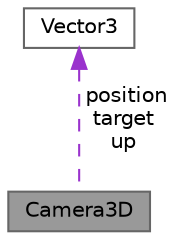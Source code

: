 digraph "Camera3D"
{
 // INTERACTIVE_SVG=YES
 // LATEX_PDF_SIZE
  bgcolor="transparent";
  edge [fontname=Helvetica,fontsize=10,labelfontname=Helvetica,labelfontsize=10];
  node [fontname=Helvetica,fontsize=10,shape=box,height=0.2,width=0.4];
  Node1 [label="Camera3D",height=0.2,width=0.4,color="gray40", fillcolor="grey60", style="filled", fontcolor="black",tooltip=" "];
  Node2 -> Node1 [dir="back",color="darkorchid3",style="dashed",label=" position\ntarget\nup" ];
  Node2 [label="Vector3",height=0.2,width=0.4,color="gray40", fillcolor="white", style="filled",URL="$struct_vector3.html",tooltip=" "];
}
